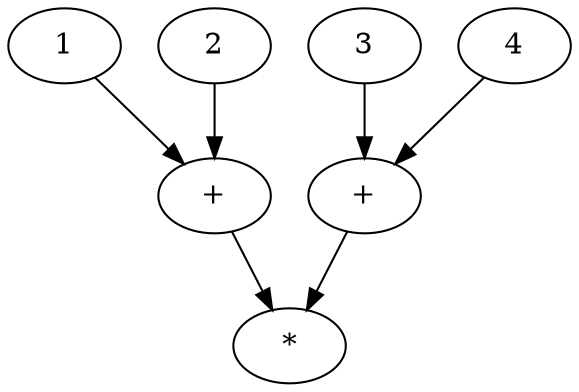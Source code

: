 
digraph G {
    node_1 [label="1"]
    node_2 [label="2"]
    node_5 [label="+"]
    node_3 [label="3"]
    node_4 [label="4"]
    node_6 [label="+"]
    node_7 [label="*"]

    node_1 -> node_5
    node_2 -> node_5
    node_3 -> node_6
    node_4 -> node_6
    node_5 -> node_7
    node_6 -> node_7
}
